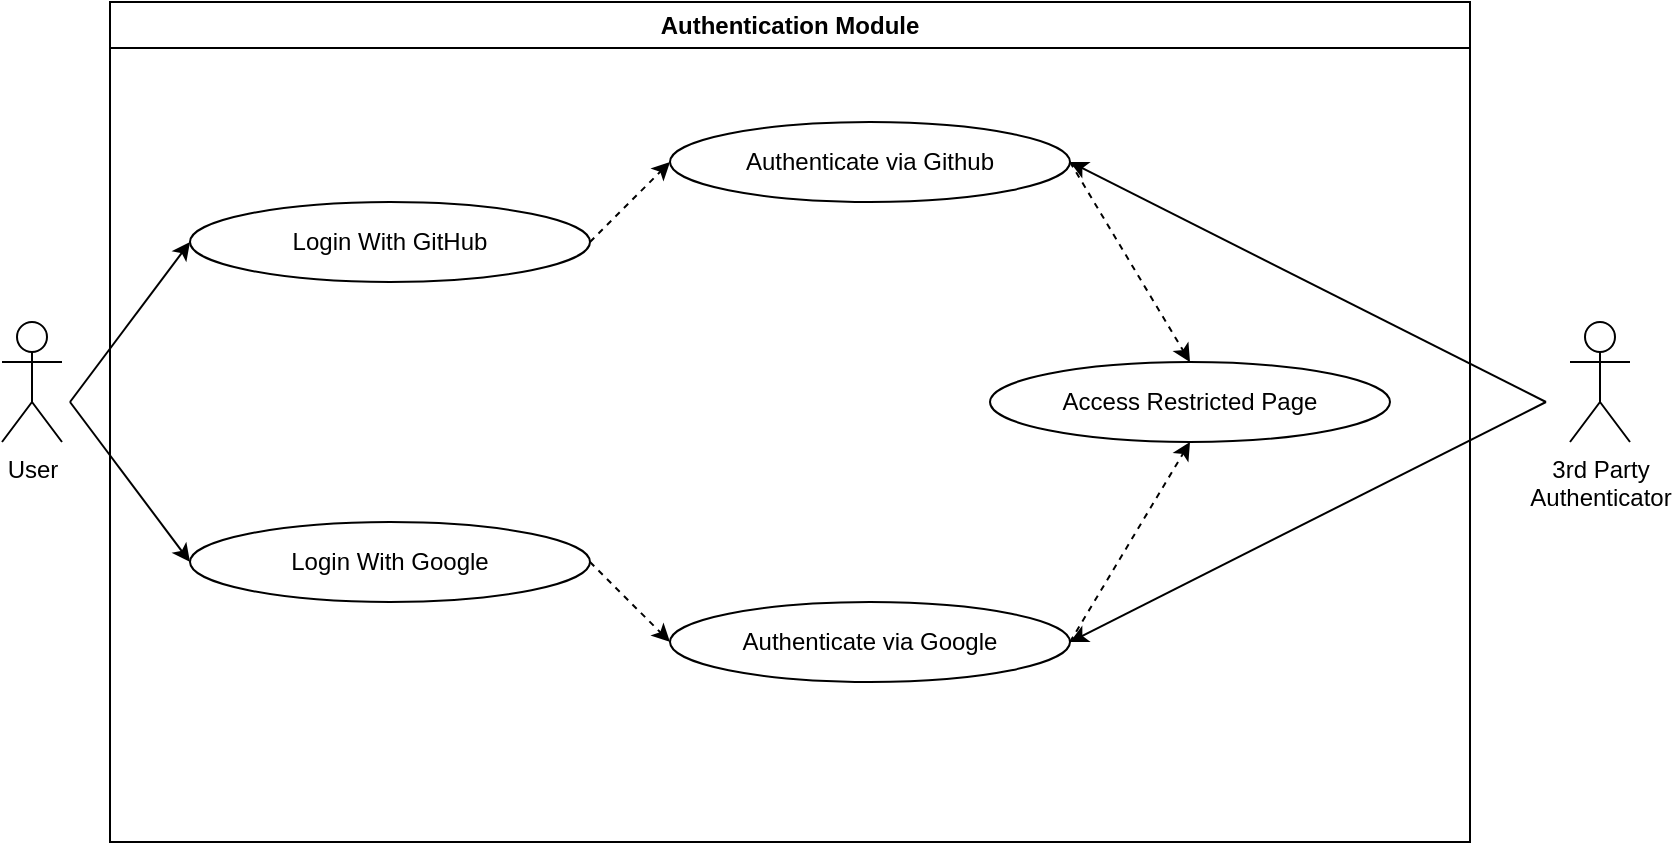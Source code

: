 <mxfile version="23.1.5" type="github">
  <diagram name="Page-1" id="YOafAM3x802z-2lJPLI0">
    <mxGraphModel dx="1050" dy="522" grid="1" gridSize="10" guides="1" tooltips="1" connect="1" arrows="1" fold="1" page="1" pageScale="1" pageWidth="827" pageHeight="1169" math="0" shadow="0">
      <root>
        <mxCell id="0" />
        <mxCell id="1" parent="0" />
        <mxCell id="r3_mbHRN_LjCvHjCb5Vp-2" value="Authentication Module" style="swimlane;whiteSpace=wrap;html=1;" parent="1" vertex="1">
          <mxGeometry x="80" y="100" width="680" height="420" as="geometry" />
        </mxCell>
        <mxCell id="r3_mbHRN_LjCvHjCb5Vp-15" value="Login With GitHub" style="ellipse;whiteSpace=wrap;html=1;" parent="r3_mbHRN_LjCvHjCb5Vp-2" vertex="1">
          <mxGeometry x="40" y="100" width="200" height="40" as="geometry" />
        </mxCell>
        <mxCell id="r3_mbHRN_LjCvHjCb5Vp-16" value="Login With Google" style="ellipse;whiteSpace=wrap;html=1;" parent="r3_mbHRN_LjCvHjCb5Vp-2" vertex="1">
          <mxGeometry x="40" y="260" width="200" height="40" as="geometry" />
        </mxCell>
        <mxCell id="r3_mbHRN_LjCvHjCb5Vp-17" value="Authenticate via Github" style="ellipse;whiteSpace=wrap;html=1;" parent="r3_mbHRN_LjCvHjCb5Vp-2" vertex="1">
          <mxGeometry x="280" y="60" width="200" height="40" as="geometry" />
        </mxCell>
        <mxCell id="r3_mbHRN_LjCvHjCb5Vp-18" value="Authenticate via Google" style="ellipse;whiteSpace=wrap;html=1;" parent="r3_mbHRN_LjCvHjCb5Vp-2" vertex="1">
          <mxGeometry x="280" y="300" width="200" height="40" as="geometry" />
        </mxCell>
        <mxCell id="r3_mbHRN_LjCvHjCb5Vp-19" value="Access Restricted Page" style="ellipse;whiteSpace=wrap;html=1;" parent="r3_mbHRN_LjCvHjCb5Vp-2" vertex="1">
          <mxGeometry x="440" y="180" width="200" height="40" as="geometry" />
        </mxCell>
        <mxCell id="r3_mbHRN_LjCvHjCb5Vp-20" value="" style="endArrow=classic;html=1;rounded=0;entryX=0;entryY=0.5;entryDx=0;entryDy=0;" parent="r3_mbHRN_LjCvHjCb5Vp-2" target="r3_mbHRN_LjCvHjCb5Vp-15" edge="1">
          <mxGeometry width="50" height="50" relative="1" as="geometry">
            <mxPoint x="-20" y="200" as="sourcePoint" />
            <mxPoint x="30" y="150" as="targetPoint" />
          </mxGeometry>
        </mxCell>
        <mxCell id="r3_mbHRN_LjCvHjCb5Vp-22" value="" style="endArrow=classic;html=1;rounded=0;exitX=1;exitY=0.5;exitDx=0;exitDy=0;entryX=0;entryY=0.5;entryDx=0;entryDy=0;dashed=1;" parent="r3_mbHRN_LjCvHjCb5Vp-2" source="r3_mbHRN_LjCvHjCb5Vp-15" target="r3_mbHRN_LjCvHjCb5Vp-17" edge="1">
          <mxGeometry width="50" height="50" relative="1" as="geometry">
            <mxPoint x="230" y="190" as="sourcePoint" />
            <mxPoint x="280" y="140" as="targetPoint" />
          </mxGeometry>
        </mxCell>
        <mxCell id="r3_mbHRN_LjCvHjCb5Vp-23" value="" style="endArrow=classic;html=1;rounded=0;exitX=1;exitY=0.5;exitDx=0;exitDy=0;entryX=0;entryY=0.5;entryDx=0;entryDy=0;dashed=1;" parent="r3_mbHRN_LjCvHjCb5Vp-2" source="r3_mbHRN_LjCvHjCb5Vp-16" target="r3_mbHRN_LjCvHjCb5Vp-18" edge="1">
          <mxGeometry width="50" height="50" relative="1" as="geometry">
            <mxPoint x="300" y="300" as="sourcePoint" />
            <mxPoint x="350" y="250" as="targetPoint" />
          </mxGeometry>
        </mxCell>
        <mxCell id="r3_mbHRN_LjCvHjCb5Vp-24" value="" style="endArrow=classic;html=1;rounded=0;exitX=1;exitY=0.5;exitDx=0;exitDy=0;entryX=0.5;entryY=0;entryDx=0;entryDy=0;dashed=1;" parent="r3_mbHRN_LjCvHjCb5Vp-2" source="r3_mbHRN_LjCvHjCb5Vp-17" target="r3_mbHRN_LjCvHjCb5Vp-19" edge="1">
          <mxGeometry width="50" height="50" relative="1" as="geometry">
            <mxPoint x="380" y="200" as="sourcePoint" />
            <mxPoint x="430" y="150" as="targetPoint" />
          </mxGeometry>
        </mxCell>
        <mxCell id="r3_mbHRN_LjCvHjCb5Vp-25" value="" style="endArrow=classic;html=1;rounded=0;exitX=1;exitY=0.5;exitDx=0;exitDy=0;entryX=0.5;entryY=1;entryDx=0;entryDy=0;dashed=1;" parent="r3_mbHRN_LjCvHjCb5Vp-2" source="r3_mbHRN_LjCvHjCb5Vp-18" target="r3_mbHRN_LjCvHjCb5Vp-19" edge="1">
          <mxGeometry width="50" height="50" relative="1" as="geometry">
            <mxPoint x="390" y="290" as="sourcePoint" />
            <mxPoint x="440" y="240" as="targetPoint" />
          </mxGeometry>
        </mxCell>
        <mxCell id="r3_mbHRN_LjCvHjCb5Vp-14" value="User" style="shape=umlActor;verticalLabelPosition=bottom;verticalAlign=top;html=1;outlineConnect=0;" parent="1" vertex="1">
          <mxGeometry x="26" y="260" width="30" height="60" as="geometry" />
        </mxCell>
        <mxCell id="r3_mbHRN_LjCvHjCb5Vp-21" value="" style="endArrow=classic;html=1;rounded=0;entryX=0;entryY=0.5;entryDx=0;entryDy=0;" parent="1" target="r3_mbHRN_LjCvHjCb5Vp-16" edge="1">
          <mxGeometry width="50" height="50" relative="1" as="geometry">
            <mxPoint x="60" y="300" as="sourcePoint" />
            <mxPoint x="170" y="280" as="targetPoint" />
          </mxGeometry>
        </mxCell>
        <mxCell id="CkkWltxYGhbcL463M7eL-11" value="3rd Party &lt;br&gt;Authenticator" style="shape=umlActor;verticalLabelPosition=bottom;verticalAlign=top;html=1;outlineConnect=0;" vertex="1" parent="1">
          <mxGeometry x="810" y="260" width="30" height="60" as="geometry" />
        </mxCell>
        <mxCell id="CkkWltxYGhbcL463M7eL-16" value="" style="endArrow=classic;html=1;rounded=0;entryX=1;entryY=0.5;entryDx=0;entryDy=0;" edge="1" parent="1" target="r3_mbHRN_LjCvHjCb5Vp-17">
          <mxGeometry width="50" height="50" relative="1" as="geometry">
            <mxPoint x="798" y="300" as="sourcePoint" />
            <mxPoint x="858" y="220" as="targetPoint" />
          </mxGeometry>
        </mxCell>
        <mxCell id="CkkWltxYGhbcL463M7eL-17" value="" style="endArrow=classic;html=1;rounded=0;entryX=1;entryY=0.5;entryDx=0;entryDy=0;" edge="1" parent="1" target="r3_mbHRN_LjCvHjCb5Vp-18">
          <mxGeometry width="50" height="50" relative="1" as="geometry">
            <mxPoint x="798" y="300" as="sourcePoint" />
            <mxPoint x="858" y="380" as="targetPoint" />
          </mxGeometry>
        </mxCell>
      </root>
    </mxGraphModel>
  </diagram>
</mxfile>
